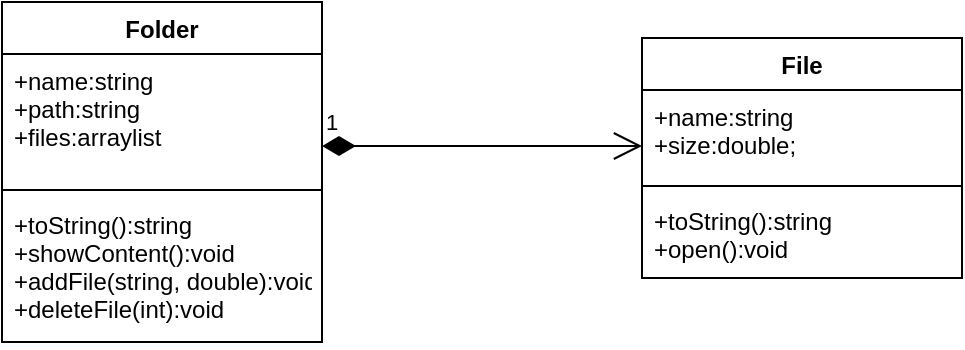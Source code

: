 <mxfile version="15.8.6" type="device"><diagram id="C5RBs43oDa-KdzZeNtuy" name="Page-1"><mxGraphModel dx="833" dy="678" grid="1" gridSize="10" guides="1" tooltips="1" connect="1" arrows="1" fold="1" page="1" pageScale="1" pageWidth="827" pageHeight="1169" math="0" shadow="0"><root><mxCell id="WIyWlLk6GJQsqaUBKTNV-0"/><mxCell id="WIyWlLk6GJQsqaUBKTNV-1" parent="WIyWlLk6GJQsqaUBKTNV-0"/><mxCell id="diM5mJNeJ-9lO4c5gqxd-0" value="Folder" style="swimlane;fontStyle=1;align=center;verticalAlign=top;childLayout=stackLayout;horizontal=1;startSize=26;horizontalStack=0;resizeParent=1;resizeParentMax=0;resizeLast=0;collapsible=1;marginBottom=0;" vertex="1" parent="WIyWlLk6GJQsqaUBKTNV-1"><mxGeometry x="130" y="248" width="160" height="170" as="geometry"/></mxCell><mxCell id="diM5mJNeJ-9lO4c5gqxd-1" value="+name:string&#10;+path:string&#10;+files:arraylist" style="text;strokeColor=none;fillColor=none;align=left;verticalAlign=top;spacingLeft=4;spacingRight=4;overflow=hidden;rotatable=0;points=[[0,0.5],[1,0.5]];portConstraint=eastwest;" vertex="1" parent="diM5mJNeJ-9lO4c5gqxd-0"><mxGeometry y="26" width="160" height="64" as="geometry"/></mxCell><mxCell id="diM5mJNeJ-9lO4c5gqxd-2" value="" style="line;strokeWidth=1;fillColor=none;align=left;verticalAlign=middle;spacingTop=-1;spacingLeft=3;spacingRight=3;rotatable=0;labelPosition=right;points=[];portConstraint=eastwest;" vertex="1" parent="diM5mJNeJ-9lO4c5gqxd-0"><mxGeometry y="90" width="160" height="8" as="geometry"/></mxCell><mxCell id="diM5mJNeJ-9lO4c5gqxd-3" value="+toString():string&#10;+showContent():void&#10;+addFile(string, double):void&#10;+deleteFile(int):void" style="text;strokeColor=none;fillColor=none;align=left;verticalAlign=top;spacingLeft=4;spacingRight=4;overflow=hidden;rotatable=0;points=[[0,0.5],[1,0.5]];portConstraint=eastwest;" vertex="1" parent="diM5mJNeJ-9lO4c5gqxd-0"><mxGeometry y="98" width="160" height="72" as="geometry"/></mxCell><mxCell id="diM5mJNeJ-9lO4c5gqxd-4" value="File" style="swimlane;fontStyle=1;align=center;verticalAlign=top;childLayout=stackLayout;horizontal=1;startSize=26;horizontalStack=0;resizeParent=1;resizeParentMax=0;resizeLast=0;collapsible=1;marginBottom=0;" vertex="1" parent="WIyWlLk6GJQsqaUBKTNV-1"><mxGeometry x="450" y="266" width="160" height="120" as="geometry"/></mxCell><mxCell id="diM5mJNeJ-9lO4c5gqxd-5" value="+name:string&#10;+size:double;" style="text;strokeColor=none;fillColor=none;align=left;verticalAlign=top;spacingLeft=4;spacingRight=4;overflow=hidden;rotatable=0;points=[[0,0.5],[1,0.5]];portConstraint=eastwest;" vertex="1" parent="diM5mJNeJ-9lO4c5gqxd-4"><mxGeometry y="26" width="160" height="44" as="geometry"/></mxCell><mxCell id="diM5mJNeJ-9lO4c5gqxd-6" value="" style="line;strokeWidth=1;fillColor=none;align=left;verticalAlign=middle;spacingTop=-1;spacingLeft=3;spacingRight=3;rotatable=0;labelPosition=right;points=[];portConstraint=eastwest;" vertex="1" parent="diM5mJNeJ-9lO4c5gqxd-4"><mxGeometry y="70" width="160" height="8" as="geometry"/></mxCell><mxCell id="diM5mJNeJ-9lO4c5gqxd-7" value="+toString():string&#10;+open():void" style="text;strokeColor=none;fillColor=none;align=left;verticalAlign=top;spacingLeft=4;spacingRight=4;overflow=hidden;rotatable=0;points=[[0,0.5],[1,0.5]];portConstraint=eastwest;" vertex="1" parent="diM5mJNeJ-9lO4c5gqxd-4"><mxGeometry y="78" width="160" height="42" as="geometry"/></mxCell><mxCell id="diM5mJNeJ-9lO4c5gqxd-9" value="1" style="endArrow=open;html=1;endSize=12;startArrow=diamondThin;startSize=14;startFill=1;edgeStyle=orthogonalEdgeStyle;align=left;verticalAlign=bottom;rounded=0;" edge="1" parent="WIyWlLk6GJQsqaUBKTNV-1"><mxGeometry x="-1" y="3" relative="1" as="geometry"><mxPoint x="290" y="320" as="sourcePoint"/><mxPoint x="450" y="320" as="targetPoint"/></mxGeometry></mxCell></root></mxGraphModel></diagram></mxfile>